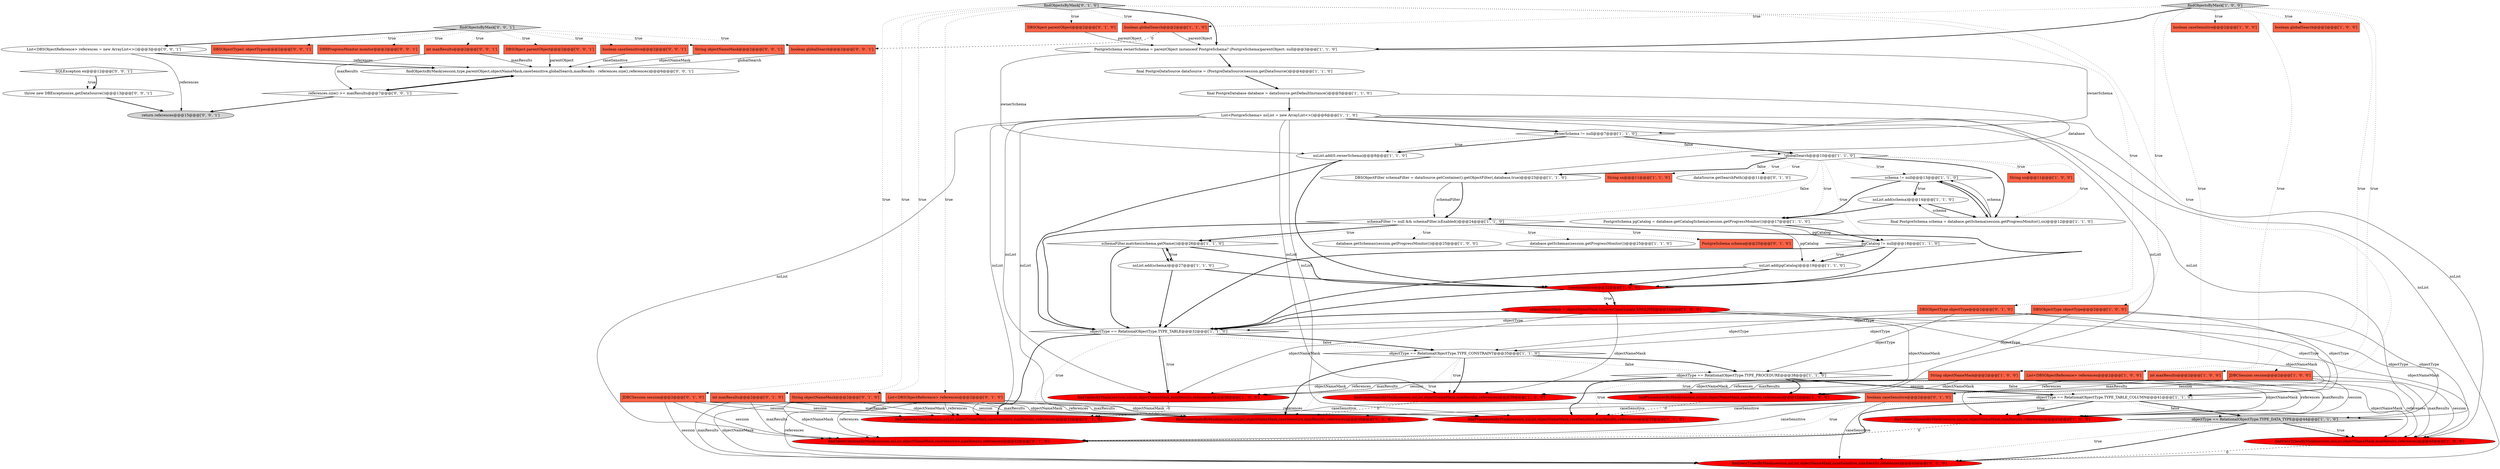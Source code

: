 digraph {
67 [style = filled, label = "boolean globalSearch@@@2@@@['0', '0', '1']", fillcolor = tomato, shape = box image = "AAA0AAABBB3BBB"];
22 [style = filled, label = "PostgreSchema ownerSchema = parentObject instanceof PostgreSchema? (PostgreSchema)parentObject: null@@@3@@@['1', '1', '0']", fillcolor = white, shape = ellipse image = "AAA0AAABBB1BBB"];
46 [style = filled, label = "int maxResults@@@2@@@['0', '1', '0']", fillcolor = tomato, shape = box image = "AAA0AAABBB2BBB"];
54 [style = filled, label = "findDataTypesByMask(session,nsList,objectNameMask,caseSensitive,maxResults,references)@@@45@@@['0', '1', '0']", fillcolor = red, shape = ellipse image = "AAA1AAABBB2BBB"];
30 [style = filled, label = "nsList.add(pgCatalog)@@@19@@@['1', '1', '0']", fillcolor = white, shape = ellipse image = "AAA0AAABBB1BBB"];
60 [style = filled, label = "findObjectsByMask(session,type,parentObject,objectNameMask,caseSensitive,globalSearch,maxResults - references.size(),references)@@@6@@@['0', '0', '1']", fillcolor = white, shape = ellipse image = "AAA0AAABBB3BBB"];
29 [style = filled, label = "final PostgreDatabase database = dataSource.getDefaultInstance()@@@5@@@['1', '1', '0']", fillcolor = white, shape = ellipse image = "AAA0AAABBB1BBB"];
50 [style = filled, label = "DBSObject parentObject@@@2@@@['0', '1', '0']", fillcolor = tomato, shape = box image = "AAA0AAABBB2BBB"];
64 [style = filled, label = "return references@@@15@@@['0', '0', '1']", fillcolor = lightgray, shape = ellipse image = "AAA0AAABBB3BBB"];
48 [style = filled, label = "PostgreSchema schema@@@25@@@['0', '1', '0']", fillcolor = tomato, shape = box image = "AAA0AAABBB2BBB"];
42 [style = filled, label = "JDBCSession session@@@2@@@['0', '1', '0']", fillcolor = tomato, shape = box image = "AAA0AAABBB2BBB"];
58 [style = filled, label = "references.size() >= maxResults@@@7@@@['0', '0', '1']", fillcolor = white, shape = diamond image = "AAA0AAABBB3BBB"];
19 [style = filled, label = "objectType == RelationalObjectType.TYPE_CONSTRAINT@@@35@@@['1', '1', '0']", fillcolor = white, shape = diamond image = "AAA0AAABBB1BBB"];
1 [style = filled, label = "objectType == RelationalObjectType.TYPE_TABLE_COLUMN@@@41@@@['1', '1', '0']", fillcolor = white, shape = diamond image = "AAA0AAABBB1BBB"];
70 [style = filled, label = "throw new DBException(ex,getDataSource())@@@13@@@['0', '0', '1']", fillcolor = white, shape = ellipse image = "AAA0AAABBB3BBB"];
11 [style = filled, label = "List<PostgreSchema> nsList = new ArrayList<>()@@@6@@@['1', '1', '0']", fillcolor = white, shape = ellipse image = "AAA0AAABBB1BBB"];
59 [style = filled, label = "SQLException ex@@@12@@@['0', '0', '1']", fillcolor = white, shape = diamond image = "AAA0AAABBB3BBB"];
14 [style = filled, label = "boolean caseSensitive@@@2@@@['1', '0', '0']", fillcolor = tomato, shape = box image = "AAA0AAABBB1BBB"];
32 [style = filled, label = "String objectNameMask@@@2@@@['1', '0', '0']", fillcolor = tomato, shape = box image = "AAA0AAABBB1BBB"];
63 [style = filled, label = "boolean caseSensitive@@@2@@@['0', '0', '1']", fillcolor = tomato, shape = box image = "AAA0AAABBB3BBB"];
44 [style = filled, label = "findObjectsByMask['0', '1', '0']", fillcolor = lightgray, shape = diamond image = "AAA0AAABBB2BBB"];
33 [style = filled, label = "schema != null@@@13@@@['1', '1', '0']", fillcolor = white, shape = diamond image = "AAA0AAABBB1BBB"];
12 [style = filled, label = "ownerSchema != null@@@7@@@['1', '1', '0']", fillcolor = white, shape = diamond image = "AAA0AAABBB1BBB"];
27 [style = filled, label = "pgCatalog != null@@@18@@@['1', '1', '0']", fillcolor = white, shape = diamond image = "AAA0AAABBB1BBB"];
28 [style = filled, label = "final PostgreDataSource dataSource = (PostgreDataSource)session.getDataSource()@@@4@@@['1', '1', '0']", fillcolor = white, shape = ellipse image = "AAA0AAABBB1BBB"];
39 [style = filled, label = "objectType == RelationalObjectType.TYPE_TABLE@@@32@@@['1', '1', '0']", fillcolor = white, shape = diamond image = "AAA0AAABBB1BBB"];
34 [style = filled, label = "objectType == RelationalObjectType.TYPE_DATA_TYPE@@@44@@@['1', '1', '0']", fillcolor = lightgray, shape = diamond image = "AAA0AAABBB1BBB"];
41 [style = filled, label = "String sn@@@11@@@['1', '1', '0']", fillcolor = tomato, shape = box image = "AAA0AAABBB1BBB"];
15 [style = filled, label = "boolean globalSearch@@@2@@@['1', '0', '0']", fillcolor = tomato, shape = box image = "AAA0AAABBB1BBB"];
43 [style = filled, label = "findConstraintsByMask(session,nsList,objectNameMask,caseSensitive,maxResults,references)@@@36@@@['0', '1', '0']", fillcolor = red, shape = ellipse image = "AAA1AAABBB2BBB"];
47 [style = filled, label = "dataSource.getSearchPath()@@@11@@@['0', '1', '0']", fillcolor = white, shape = ellipse image = "AAA0AAABBB2BBB"];
5 [style = filled, label = "findTableColumnsByMask(session,nsList,objectNameMask,maxResults,references)@@@45@@@['1', '0', '0']", fillcolor = red, shape = ellipse image = "AAA1AAABBB1BBB"];
52 [style = filled, label = "List<DBSObjectReference> references@@@2@@@['0', '1', '0']", fillcolor = tomato, shape = box image = "AAA0AAABBB2BBB"];
13 [style = filled, label = "!caseSensitive@@@32@@@['1', '0', '0']", fillcolor = red, shape = diamond image = "AAA1AAABBB1BBB"];
38 [style = filled, label = "objectNameMask = objectNameMask.toLowerCase(Locale.ENGLISH)@@@33@@@['1', '0', '0']", fillcolor = red, shape = ellipse image = "AAA1AAABBB1BBB"];
20 [style = filled, label = "schemaFilter.matches(schema.getName())@@@26@@@['1', '1', '0']", fillcolor = white, shape = diamond image = "AAA0AAABBB1BBB"];
56 [style = filled, label = "DBSObjectType objectType@@@2@@@['0', '1', '0']", fillcolor = tomato, shape = box image = "AAA0AAABBB2BBB"];
62 [style = filled, label = "DBSObjectType(( objectTypes@@@2@@@['0', '0', '1']", fillcolor = tomato, shape = box image = "AAA0AAABBB3BBB"];
31 [style = filled, label = "!globalSearch@@@10@@@['1', '1', '0']", fillcolor = white, shape = diamond image = "AAA0AAABBB1BBB"];
3 [style = filled, label = "schemaFilter != null && schemaFilter.isEnabled()@@@24@@@['1', '1', '0']", fillcolor = white, shape = diamond image = "AAA0AAABBB1BBB"];
17 [style = filled, label = "findDataTypesByMask(session,nsList,objectNameMask,maxResults,references)@@@48@@@['1', '0', '0']", fillcolor = red, shape = ellipse image = "AAA1AAABBB1BBB"];
35 [style = filled, label = "nsList.add(schema)@@@27@@@['1', '1', '0']", fillcolor = white, shape = ellipse image = "AAA0AAABBB1BBB"];
53 [style = filled, label = "findTableColumnsByMask(session,nsList,objectNameMask,caseSensitive,maxResults,references)@@@42@@@['0', '1', '0']", fillcolor = red, shape = ellipse image = "AAA1AAABBB2BBB"];
16 [style = filled, label = "PostgreSchema pgCatalog = database.getCatalogSchema(session.getProgressMonitor())@@@17@@@['1', '1', '0']", fillcolor = white, shape = ellipse image = "AAA0AAABBB1BBB"];
25 [style = filled, label = "DBSObjectFilter schemaFilter = dataSource.getContainer().getObjectFilter(,database,true)@@@23@@@['1', '1', '0']", fillcolor = white, shape = ellipse image = "AAA0AAABBB1BBB"];
49 [style = filled, label = "findTablesByMask(session,nsList,objectNameMask,caseSensitive,maxResults,references)@@@33@@@['0', '1', '0']", fillcolor = red, shape = ellipse image = "AAA1AAABBB2BBB"];
37 [style = filled, label = "boolean globalSearch@@@2@@@['1', '1', '0']", fillcolor = tomato, shape = box image = "AAA0AAABBB1BBB"];
51 [style = filled, label = "String objectNameMask@@@2@@@['0', '1', '0']", fillcolor = tomato, shape = box image = "AAA0AAABBB2BBB"];
6 [style = filled, label = "database.getSchemas(session.getProgressMonitor())@@@25@@@['1', '0', '0']", fillcolor = white, shape = ellipse image = "AAA0AAABBB1BBB"];
8 [style = filled, label = "findObjectsByMask['1', '0', '0']", fillcolor = lightgray, shape = diamond image = "AAA0AAABBB1BBB"];
36 [style = filled, label = "objectType == RelationalObjectType.TYPE_PROCEDURE@@@38@@@['1', '1', '0']", fillcolor = white, shape = diamond image = "AAA0AAABBB1BBB"];
21 [style = filled, label = "List<DBSObjectReference> references@@@2@@@['1', '0', '0']", fillcolor = tomato, shape = box image = "AAA0AAABBB1BBB"];
23 [style = filled, label = "DBSObjectType objectType@@@2@@@['1', '0', '0']", fillcolor = tomato, shape = box image = "AAA0AAABBB1BBB"];
2 [style = filled, label = "int maxResults@@@2@@@['1', '0', '0']", fillcolor = tomato, shape = box image = "AAA0AAABBB1BBB"];
9 [style = filled, label = "nsList.add(0,ownerSchema)@@@8@@@['1', '1', '0']", fillcolor = white, shape = ellipse image = "AAA0AAABBB1BBB"];
18 [style = filled, label = "database.getSchemas(session.getProgressMonitor())@@@25@@@['1', '1', '0']", fillcolor = white, shape = ellipse image = "AAA0AAABBB1BBB"];
0 [style = filled, label = "nsList.add(schema)@@@14@@@['1', '1', '0']", fillcolor = white, shape = ellipse image = "AAA0AAABBB1BBB"];
26 [style = filled, label = "findTablesByMask(session,nsList,objectNameMask,maxResults,references)@@@36@@@['1', '0', '0']", fillcolor = red, shape = ellipse image = "AAA1AAABBB1BBB"];
7 [style = filled, label = "findProceduresByMask(session,nsList,objectNameMask,maxResults,references)@@@42@@@['1', '0', '0']", fillcolor = red, shape = ellipse image = "AAA1AAABBB1BBB"];
24 [style = filled, label = "final PostgreSchema schema = database.getSchema(session.getProgressMonitor(),sn)@@@12@@@['1', '1', '0']", fillcolor = white, shape = ellipse image = "AAA0AAABBB1BBB"];
4 [style = filled, label = "findConstraintsByMask(session,nsList,objectNameMask,maxResults,references)@@@39@@@['1', '0', '0']", fillcolor = red, shape = ellipse image = "AAA1AAABBB1BBB"];
10 [style = filled, label = "JDBCSession session@@@2@@@['1', '0', '0']", fillcolor = tomato, shape = box image = "AAA0AAABBB1BBB"];
61 [style = filled, label = "DBRProgressMonitor monitor@@@2@@@['0', '0', '1']", fillcolor = tomato, shape = box image = "AAA0AAABBB3BBB"];
57 [style = filled, label = "String objectNameMask@@@2@@@['0', '0', '1']", fillcolor = tomato, shape = box image = "AAA0AAABBB3BBB"];
55 [style = filled, label = "findProceduresByMask(session,nsList,objectNameMask,caseSensitive,maxResults,references)@@@39@@@['0', '1', '0']", fillcolor = red, shape = ellipse image = "AAA1AAABBB2BBB"];
68 [style = filled, label = "List<DBSObjectReference> references = new ArrayList<>()@@@3@@@['0', '0', '1']", fillcolor = white, shape = ellipse image = "AAA0AAABBB3BBB"];
69 [style = filled, label = "findObjectsByMask['0', '0', '1']", fillcolor = lightgray, shape = diamond image = "AAA0AAABBB3BBB"];
40 [style = filled, label = "String sn@@@11@@@['1', '0', '0']", fillcolor = tomato, shape = box image = "AAA0AAABBB1BBB"];
65 [style = filled, label = "DBSObject parentObject@@@2@@@['0', '0', '1']", fillcolor = tomato, shape = box image = "AAA0AAABBB3BBB"];
45 [style = filled, label = "boolean caseSensitive@@@2@@@['0', '1', '0']", fillcolor = tomato, shape = box image = "AAA0AAABBB2BBB"];
66 [style = filled, label = "int maxResults@@@2@@@['0', '0', '1']", fillcolor = tomato, shape = box image = "AAA0AAABBB3BBB"];
1->5 [style = bold, label=""];
27->13 [style = bold, label=""];
23->39 [style = solid, label="objectType"];
39->19 [style = bold, label=""];
46->49 [style = solid, label="maxResults"];
30->13 [style = bold, label=""];
70->64 [style = bold, label=""];
42->53 [style = solid, label="session"];
21->4 [style = solid, label="references"];
1->53 [style = dotted, label="true"];
38->7 [style = solid, label="objectNameMask"];
29->25 [style = solid, label="database"];
25->3 [style = solid, label="schemaFilter"];
58->60 [style = bold, label=""];
19->36 [style = bold, label=""];
52->43 [style = solid, label="references"];
19->36 [style = dotted, label="false"];
59->70 [style = dotted, label="true"];
45->55 [style = solid, label="caseSensitive"];
69->68 [style = bold, label=""];
3->6 [style = dotted, label="true"];
12->9 [style = bold, label=""];
26->49 [style = dashed, label="0"];
38->39 [style = bold, label=""];
51->49 [style = solid, label="objectNameMask"];
11->49 [style = solid, label="nsList"];
42->55 [style = solid, label="session"];
36->55 [style = bold, label=""];
8->37 [style = dotted, label="true"];
56->39 [style = solid, label="objectType"];
33->0 [style = bold, label=""];
69->63 [style = dotted, label="true"];
42->49 [style = solid, label="session"];
21->5 [style = solid, label="references"];
57->60 [style = solid, label="objectNameMask"];
0->24 [style = bold, label=""];
34->17 [style = bold, label=""];
39->49 [style = bold, label=""];
31->27 [style = dotted, label="true"];
11->26 [style = solid, label="nsList"];
38->5 [style = solid, label="objectNameMask"];
3->39 [style = bold, label=""];
69->62 [style = dotted, label="true"];
69->61 [style = dotted, label="true"];
10->17 [style = solid, label="session"];
32->26 [style = solid, label="objectNameMask"];
46->54 [style = solid, label="maxResults"];
11->43 [style = solid, label="nsList"];
11->17 [style = solid, label="nsList"];
2->4 [style = solid, label="maxResults"];
45->53 [style = solid, label="caseSensitive"];
38->17 [style = solid, label="objectNameMask"];
24->0 [style = solid, label="schema"];
52->54 [style = solid, label="references"];
56->19 [style = solid, label="objectType"];
42->43 [style = solid, label="session"];
33->16 [style = bold, label=""];
9->39 [style = bold, label=""];
2->7 [style = solid, label="maxResults"];
44->56 [style = dotted, label="true"];
17->54 [style = dashed, label="0"];
21->26 [style = solid, label="references"];
45->49 [style = solid, label="caseSensitive"];
52->49 [style = solid, label="references"];
35->20 [style = bold, label=""];
31->40 [style = dotted, label="true"];
44->46 [style = dotted, label="true"];
27->30 [style = bold, label=""];
39->26 [style = dotted, label="true"];
25->3 [style = bold, label=""];
44->52 [style = dotted, label="true"];
34->54 [style = bold, label=""];
8->23 [style = dotted, label="true"];
7->55 [style = dashed, label="0"];
44->37 [style = dotted, label="true"];
11->12 [style = bold, label=""];
21->7 [style = solid, label="references"];
3->48 [style = dotted, label="true"];
46->43 [style = solid, label="maxResults"];
32->17 [style = solid, label="objectNameMask"];
31->33 [style = dotted, label="true"];
39->19 [style = dotted, label="false"];
39->26 [style = bold, label=""];
46->53 [style = solid, label="maxResults"];
8->22 [style = bold, label=""];
36->7 [style = dotted, label="true"];
10->4 [style = solid, label="session"];
44->50 [style = dotted, label="true"];
36->55 [style = dotted, label="true"];
42->54 [style = solid, label="session"];
44->42 [style = dotted, label="true"];
11->53 [style = solid, label="nsList"];
19->4 [style = dotted, label="true"];
16->30 [style = solid, label="pgCatalog"];
3->18 [style = dotted, label="true"];
8->14 [style = dotted, label="true"];
38->4 [style = solid, label="objectNameMask"];
46->55 [style = solid, label="maxResults"];
20->39 [style = bold, label=""];
52->53 [style = solid, label="references"];
51->53 [style = solid, label="objectNameMask"];
44->22 [style = bold, label=""];
29->11 [style = bold, label=""];
12->31 [style = bold, label=""];
21->17 [style = solid, label="references"];
51->54 [style = solid, label="objectNameMask"];
23->19 [style = solid, label="objectType"];
63->60 [style = solid, label="caseSensitive"];
2->17 [style = solid, label="maxResults"];
2->5 [style = solid, label="maxResults"];
10->5 [style = solid, label="session"];
31->25 [style = dotted, label="false"];
28->29 [style = bold, label=""];
33->0 [style = dotted, label="true"];
44->45 [style = dotted, label="true"];
0->16 [style = bold, label=""];
37->22 [style = solid, label="parentObject"];
20->35 [style = dotted, label="true"];
22->9 [style = solid, label="ownerSchema"];
66->60 [style = solid, label="maxResults"];
31->25 [style = bold, label=""];
20->13 [style = bold, label=""];
31->47 [style = dotted, label="true"];
16->27 [style = bold, label=""];
8->21 [style = dotted, label="true"];
8->2 [style = dotted, label="true"];
31->24 [style = bold, label=""];
39->49 [style = dotted, label="true"];
32->5 [style = solid, label="objectNameMask"];
56->1 [style = solid, label="objectType"];
66->58 [style = solid, label="maxResults"];
35->39 [style = bold, label=""];
8->15 [style = dotted, label="true"];
22->28 [style = bold, label=""];
13->39 [style = bold, label=""];
13->38 [style = dotted, label="true"];
16->27 [style = solid, label="pgCatalog"];
10->26 [style = solid, label="session"];
36->1 [style = dotted, label="false"];
69->66 [style = dotted, label="true"];
44->51 [style = dotted, label="true"];
24->33 [style = bold, label=""];
60->58 [style = bold, label=""];
27->39 [style = bold, label=""];
50->22 [style = solid, label="parentObject"];
11->4 [style = solid, label="nsList"];
68->64 [style = solid, label="references"];
51->55 [style = solid, label="objectNameMask"];
1->34 [style = bold, label=""];
69->57 [style = dotted, label="true"];
22->12 [style = solid, label="ownerSchema"];
4->43 [style = dashed, label="0"];
37->67 [style = dashed, label="0"];
52->55 [style = solid, label="references"];
33->24 [style = bold, label=""];
23->36 [style = solid, label="objectType"];
24->33 [style = solid, label="schema"];
59->70 [style = bold, label=""];
19->43 [style = dotted, label="true"];
11->7 [style = solid, label="nsList"];
56->36 [style = solid, label="objectType"];
2->26 [style = solid, label="maxResults"];
68->60 [style = solid, label="references"];
19->43 [style = bold, label=""];
11->5 [style = solid, label="nsList"];
23->1 [style = solid, label="objectType"];
69->65 [style = dotted, label="true"];
58->64 [style = bold, label=""];
68->60 [style = bold, label=""];
67->60 [style = solid, label="globalSearch"];
56->34 [style = solid, label="objectType"];
69->67 [style = dotted, label="true"];
23->34 [style = solid, label="objectType"];
45->54 [style = solid, label="caseSensitive"];
45->43 [style = solid, label="caseSensitive"];
1->34 [style = dotted, label="false"];
31->16 [style = dotted, label="true"];
31->3 [style = dotted, label="false"];
8->10 [style = dotted, label="true"];
8->32 [style = dotted, label="true"];
36->1 [style = bold, label=""];
5->53 [style = dashed, label="0"];
27->30 [style = dotted, label="true"];
3->20 [style = bold, label=""];
10->7 [style = solid, label="session"];
34->17 [style = dotted, label="true"];
36->7 [style = bold, label=""];
38->26 [style = solid, label="objectNameMask"];
11->55 [style = solid, label="nsList"];
51->43 [style = solid, label="objectNameMask"];
65->60 [style = solid, label="parentObject"];
3->13 [style = bold, label=""];
30->39 [style = bold, label=""];
11->54 [style = solid, label="nsList"];
34->54 [style = dotted, label="true"];
13->38 [style = bold, label=""];
31->24 [style = dotted, label="true"];
19->4 [style = bold, label=""];
20->35 [style = bold, label=""];
35->13 [style = bold, label=""];
12->31 [style = dotted, label="false"];
12->9 [style = dotted, label="true"];
32->7 [style = solid, label="objectNameMask"];
1->53 [style = bold, label=""];
1->5 [style = dotted, label="true"];
31->41 [style = dotted, label="true"];
32->4 [style = solid, label="objectNameMask"];
3->20 [style = dotted, label="true"];
9->13 [style = bold, label=""];
}
